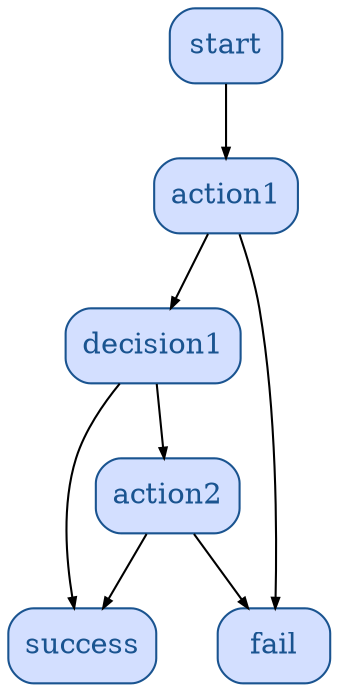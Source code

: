 digraph G {
  start [ fillcolor="#D3DFFF" shape="box" color="#1A5490" fontcolor="#1A5490" style="rounded,filled" ];
  action1 [ fillcolor="#D3DFFF" shape="box" color="#1A5490" fontcolor="#1A5490" style="rounded,filled" ];
  decision1 [ fillcolor="#D3DFFF" shape="box" color="#1A5490" fontcolor="#1A5490" style="rounded,filled" ];
  action2 [ fillcolor="#D3DFFF" shape="box" color="#1A5490" fontcolor="#1A5490" style="rounded,filled" ];
  success [ fillcolor="#D3DFFF" shape="box" color="#1A5490" fontcolor="#1A5490" style="rounded,filled" ];
  fail [ fillcolor="#D3DFFF" shape="box" color="#1A5490" fontcolor="#1A5490" style="rounded,filled" ];
  start -> action1 [ arrowsize="0.5" ];
  action1 -> decision1 [ arrowsize="0.5" ];
  action1 -> fail [ arrowsize="0.5" ];
  decision1 -> action2 [ arrowsize="0.5" ];
  decision1 -> success [ arrowsize="0.5" ];
  action2 -> success [ arrowsize="0.5" ];
  action2 -> fail [ arrowsize="0.5" ];
}
